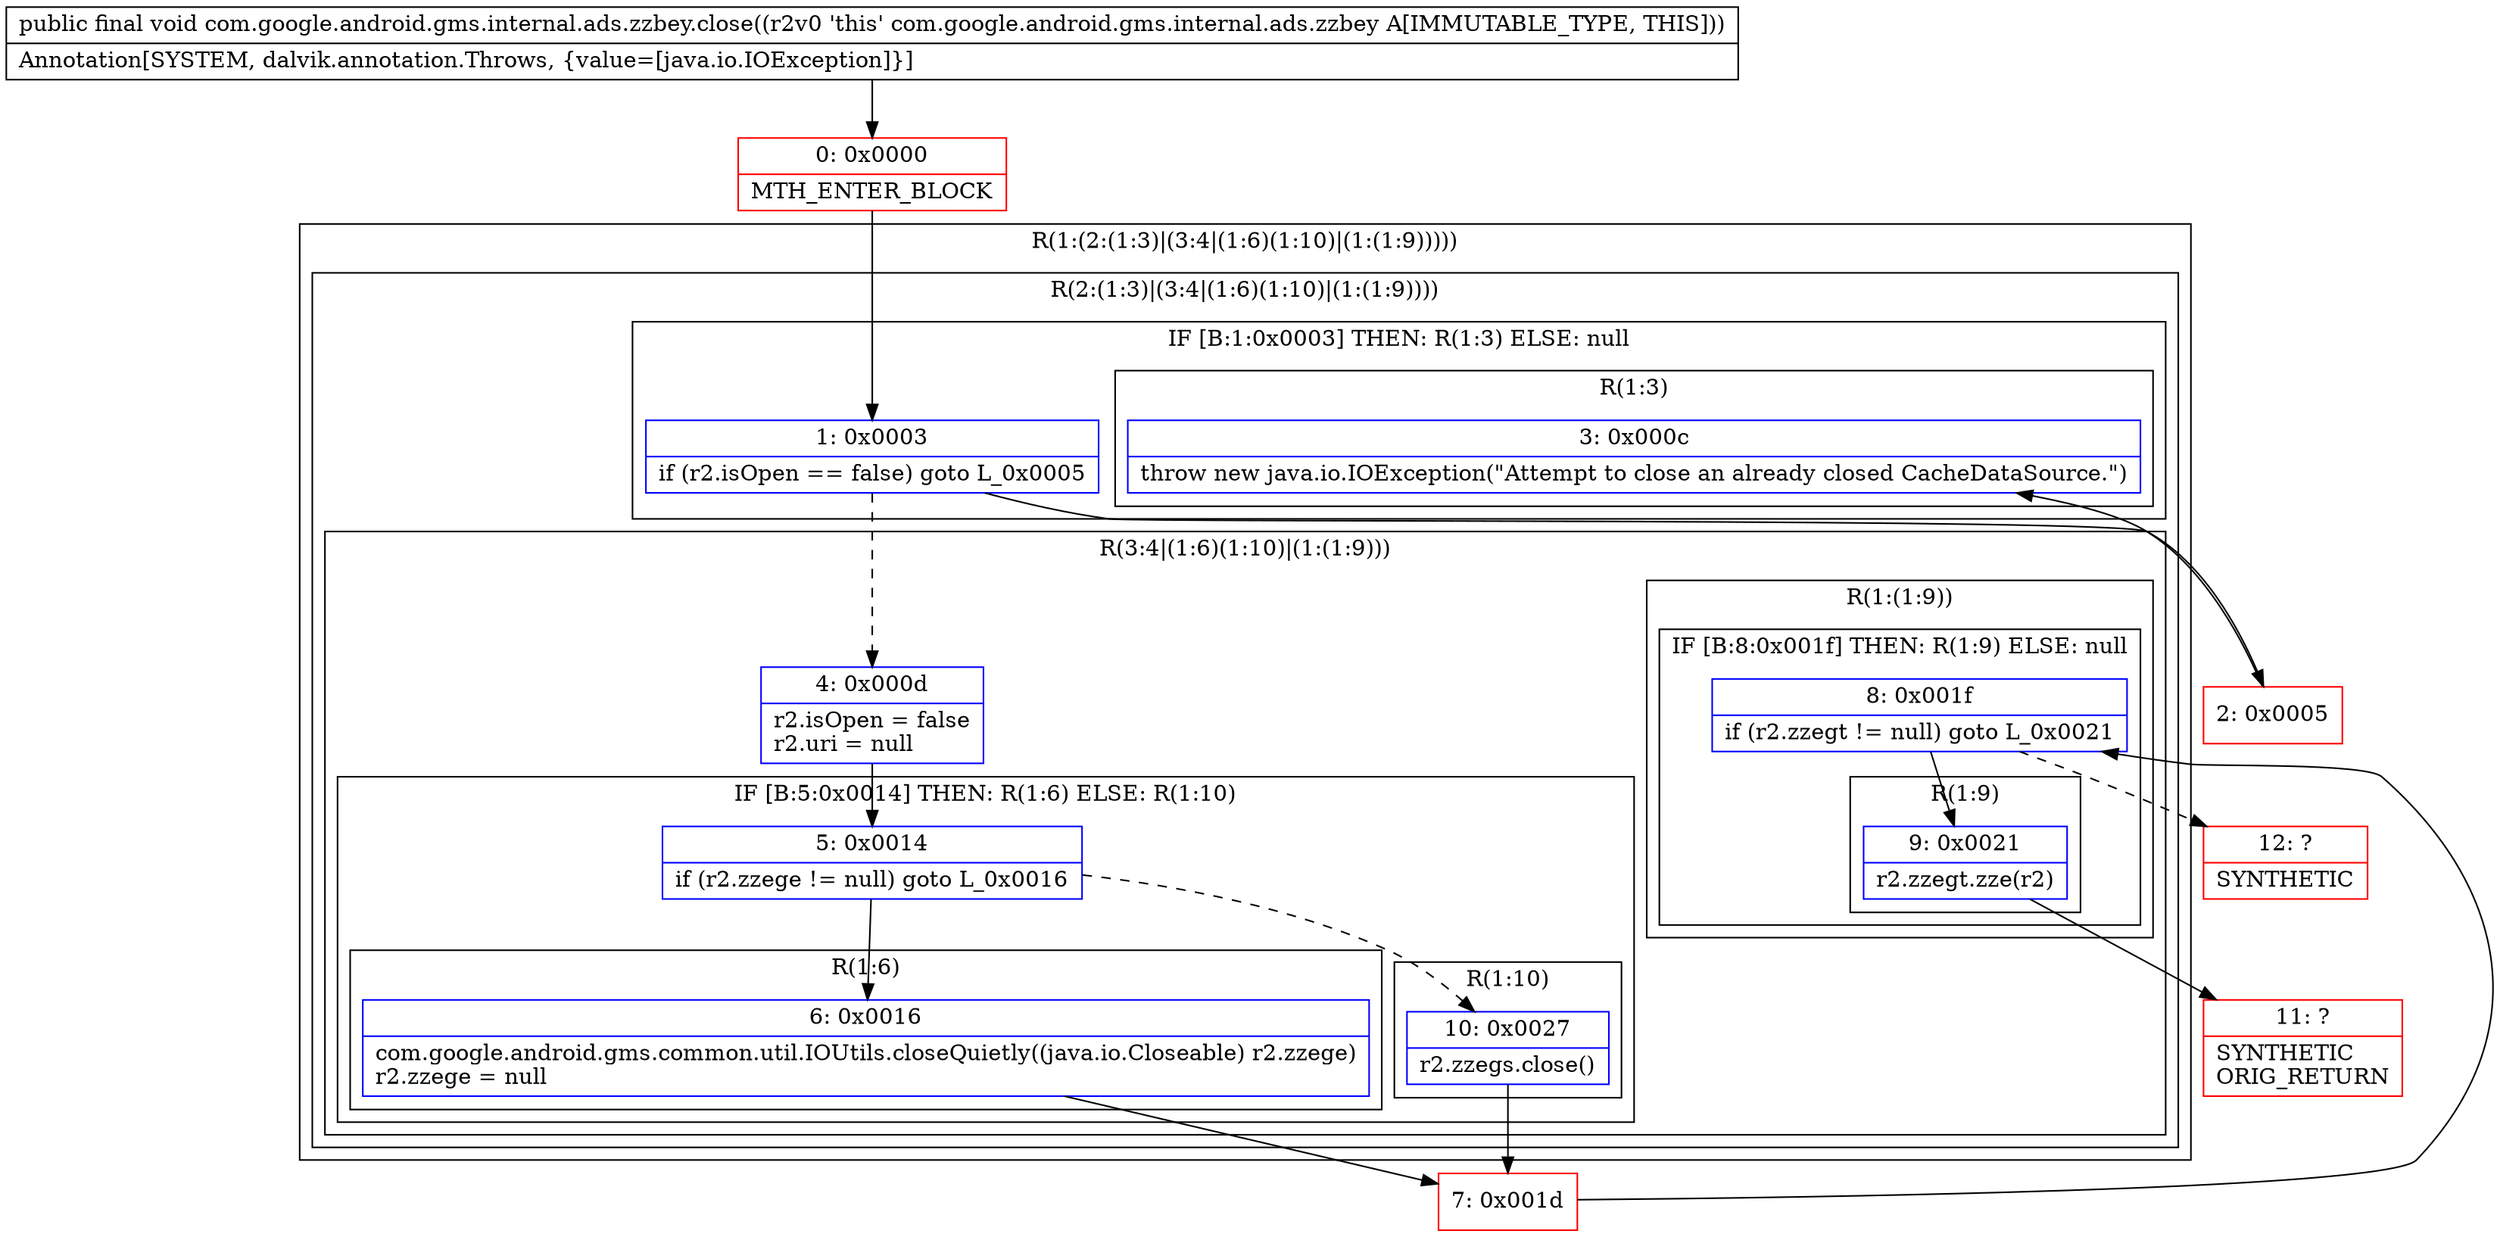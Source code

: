 digraph "CFG forcom.google.android.gms.internal.ads.zzbey.close()V" {
subgraph cluster_Region_185641858 {
label = "R(1:(2:(1:3)|(3:4|(1:6)(1:10)|(1:(1:9)))))";
node [shape=record,color=blue];
subgraph cluster_Region_540739825 {
label = "R(2:(1:3)|(3:4|(1:6)(1:10)|(1:(1:9))))";
node [shape=record,color=blue];
subgraph cluster_IfRegion_1458092984 {
label = "IF [B:1:0x0003] THEN: R(1:3) ELSE: null";
node [shape=record,color=blue];
Node_1 [shape=record,label="{1\:\ 0x0003|if (r2.isOpen == false) goto L_0x0005\l}"];
subgraph cluster_Region_529154159 {
label = "R(1:3)";
node [shape=record,color=blue];
Node_3 [shape=record,label="{3\:\ 0x000c|throw new java.io.IOException(\"Attempt to close an already closed CacheDataSource.\")\l}"];
}
}
subgraph cluster_Region_298362023 {
label = "R(3:4|(1:6)(1:10)|(1:(1:9)))";
node [shape=record,color=blue];
Node_4 [shape=record,label="{4\:\ 0x000d|r2.isOpen = false\lr2.uri = null\l}"];
subgraph cluster_IfRegion_1766607599 {
label = "IF [B:5:0x0014] THEN: R(1:6) ELSE: R(1:10)";
node [shape=record,color=blue];
Node_5 [shape=record,label="{5\:\ 0x0014|if (r2.zzege != null) goto L_0x0016\l}"];
subgraph cluster_Region_2062158085 {
label = "R(1:6)";
node [shape=record,color=blue];
Node_6 [shape=record,label="{6\:\ 0x0016|com.google.android.gms.common.util.IOUtils.closeQuietly((java.io.Closeable) r2.zzege)\lr2.zzege = null\l}"];
}
subgraph cluster_Region_934192911 {
label = "R(1:10)";
node [shape=record,color=blue];
Node_10 [shape=record,label="{10\:\ 0x0027|r2.zzegs.close()\l}"];
}
}
subgraph cluster_Region_1670893761 {
label = "R(1:(1:9))";
node [shape=record,color=blue];
subgraph cluster_IfRegion_1753736558 {
label = "IF [B:8:0x001f] THEN: R(1:9) ELSE: null";
node [shape=record,color=blue];
Node_8 [shape=record,label="{8\:\ 0x001f|if (r2.zzegt != null) goto L_0x0021\l}"];
subgraph cluster_Region_1116699482 {
label = "R(1:9)";
node [shape=record,color=blue];
Node_9 [shape=record,label="{9\:\ 0x0021|r2.zzegt.zze(r2)\l}"];
}
}
}
}
}
}
Node_0 [shape=record,color=red,label="{0\:\ 0x0000|MTH_ENTER_BLOCK\l}"];
Node_2 [shape=record,color=red,label="{2\:\ 0x0005}"];
Node_7 [shape=record,color=red,label="{7\:\ 0x001d}"];
Node_11 [shape=record,color=red,label="{11\:\ ?|SYNTHETIC\lORIG_RETURN\l}"];
Node_12 [shape=record,color=red,label="{12\:\ ?|SYNTHETIC\l}"];
MethodNode[shape=record,label="{public final void com.google.android.gms.internal.ads.zzbey.close((r2v0 'this' com.google.android.gms.internal.ads.zzbey A[IMMUTABLE_TYPE, THIS]))  | Annotation[SYSTEM, dalvik.annotation.Throws, \{value=[java.io.IOException]\}]\l}"];
MethodNode -> Node_0;
Node_1 -> Node_2;
Node_1 -> Node_4[style=dashed];
Node_4 -> Node_5;
Node_5 -> Node_6;
Node_5 -> Node_10[style=dashed];
Node_6 -> Node_7;
Node_10 -> Node_7;
Node_8 -> Node_9;
Node_8 -> Node_12[style=dashed];
Node_9 -> Node_11;
Node_0 -> Node_1;
Node_2 -> Node_3;
Node_7 -> Node_8;
}

